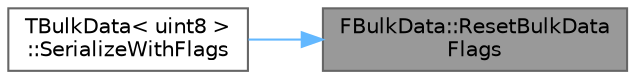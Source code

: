 digraph "FBulkData::ResetBulkDataFlags"
{
 // INTERACTIVE_SVG=YES
 // LATEX_PDF_SIZE
  bgcolor="transparent";
  edge [fontname=Helvetica,fontsize=10,labelfontname=Helvetica,labelfontsize=10];
  node [fontname=Helvetica,fontsize=10,shape=box,height=0.2,width=0.4];
  rankdir="RL";
  Node1 [id="Node000001",label="FBulkData::ResetBulkData\lFlags",height=0.2,width=0.4,color="gray40", fillcolor="grey60", style="filled", fontcolor="black",tooltip="Enable the given flags and disable all other flags."];
  Node1 -> Node2 [id="edge1_Node000001_Node000002",dir="back",color="steelblue1",style="solid",tooltip=" "];
  Node2 [id="Node000002",label="TBulkData\< uint8 \>\l::SerializeWithFlags",height=0.2,width=0.4,color="grey40", fillcolor="white", style="filled",URL="$df/da2/classTBulkData.html#a1320a8885d41b5acc6f69cc075cfc82a",tooltip=" "];
}
